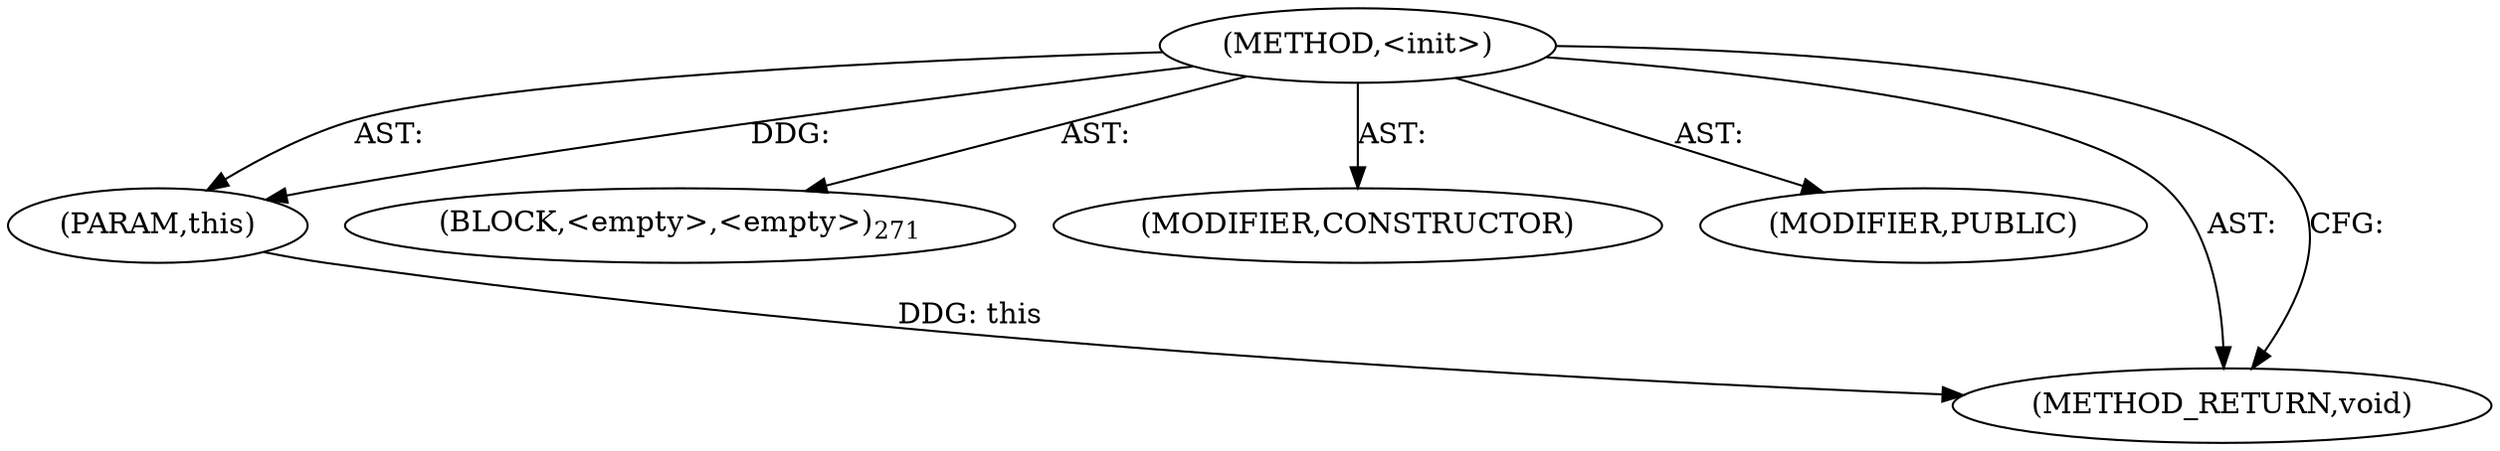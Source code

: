 digraph "&lt;init&gt;" {  
"111669149713" [label = <(METHOD,&lt;init&gt;)> ]
"115964117018" [label = <(PARAM,this)> ]
"25769803812" [label = <(BLOCK,&lt;empty&gt;,&lt;empty&gt;)<SUB>271</SUB>> ]
"133143986215" [label = <(MODIFIER,CONSTRUCTOR)> ]
"133143986216" [label = <(MODIFIER,PUBLIC)> ]
"128849018897" [label = <(METHOD_RETURN,void)> ]
  "111669149713" -> "115964117018"  [ label = "AST: "] 
  "111669149713" -> "25769803812"  [ label = "AST: "] 
  "111669149713" -> "133143986215"  [ label = "AST: "] 
  "111669149713" -> "133143986216"  [ label = "AST: "] 
  "111669149713" -> "128849018897"  [ label = "AST: "] 
  "111669149713" -> "128849018897"  [ label = "CFG: "] 
  "115964117018" -> "128849018897"  [ label = "DDG: this"] 
  "111669149713" -> "115964117018"  [ label = "DDG: "] 
}

